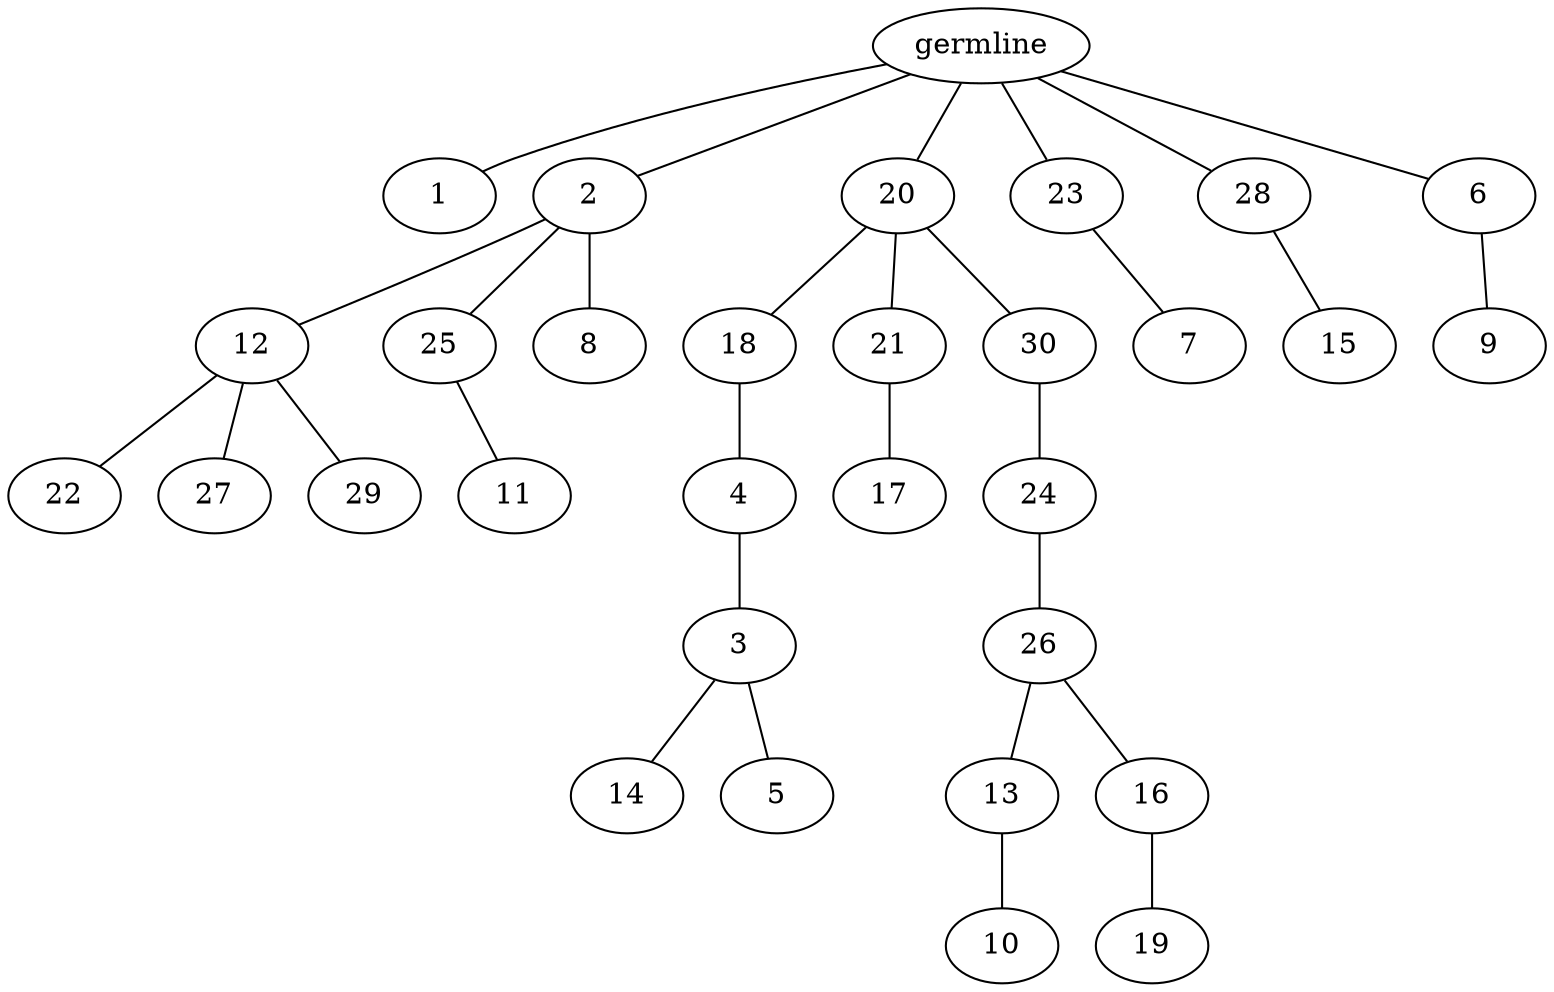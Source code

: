 graph tree {
    "139722278421552" [label="germline"];
    "139722289971152" [label="1"];
    "139722289968896" [label="2"];
    "139722283958432" [label="12"];
    "139722283960784" [label="22"];
    "139722283960112" [label="27"];
    "139722283959488" [label="29"];
    "139722283961168" [label="25"];
    "139722283961456" [label="11"];
    "139722283960688" [label="8"];
    "139722283961648" [label="20"];
    "139722283960880" [label="18"];
    "139722283961888" [label="4"];
    "139722283958912" [label="3"];
    "139722283959584" [label="14"];
    "139722283958336" [label="5"];
    "139722283961792" [label="21"];
    "139722283962032" [label="17"];
    "139722283962272" [label="30"];
    "139722283961744" [label="24"];
    "139722283960448" [label="26"];
    "139722283960256" [label="13"];
    "139722277052224" [label="10"];
    "139722283958480" [label="16"];
    "139722283962176" [label="19"];
    "139722283961984" [label="23"];
    "139722283961120" [label="7"];
    "139722283961264" [label="28"];
    "139722283962080" [label="15"];
    "139722283961936" [label="6"];
    "139722291031872" [label="9"];
    "139722278421552" -- "139722289971152";
    "139722278421552" -- "139722289968896";
    "139722278421552" -- "139722283961648";
    "139722278421552" -- "139722283961984";
    "139722278421552" -- "139722283961264";
    "139722278421552" -- "139722283961936";
    "139722289968896" -- "139722283958432";
    "139722289968896" -- "139722283961168";
    "139722289968896" -- "139722283960688";
    "139722283958432" -- "139722283960784";
    "139722283958432" -- "139722283960112";
    "139722283958432" -- "139722283959488";
    "139722283961168" -- "139722283961456";
    "139722283961648" -- "139722283960880";
    "139722283961648" -- "139722283961792";
    "139722283961648" -- "139722283962272";
    "139722283960880" -- "139722283961888";
    "139722283961888" -- "139722283958912";
    "139722283958912" -- "139722283959584";
    "139722283958912" -- "139722283958336";
    "139722283961792" -- "139722283962032";
    "139722283962272" -- "139722283961744";
    "139722283961744" -- "139722283960448";
    "139722283960448" -- "139722283960256";
    "139722283960448" -- "139722283958480";
    "139722283960256" -- "139722277052224";
    "139722283958480" -- "139722283962176";
    "139722283961984" -- "139722283961120";
    "139722283961264" -- "139722283962080";
    "139722283961936" -- "139722291031872";
}
